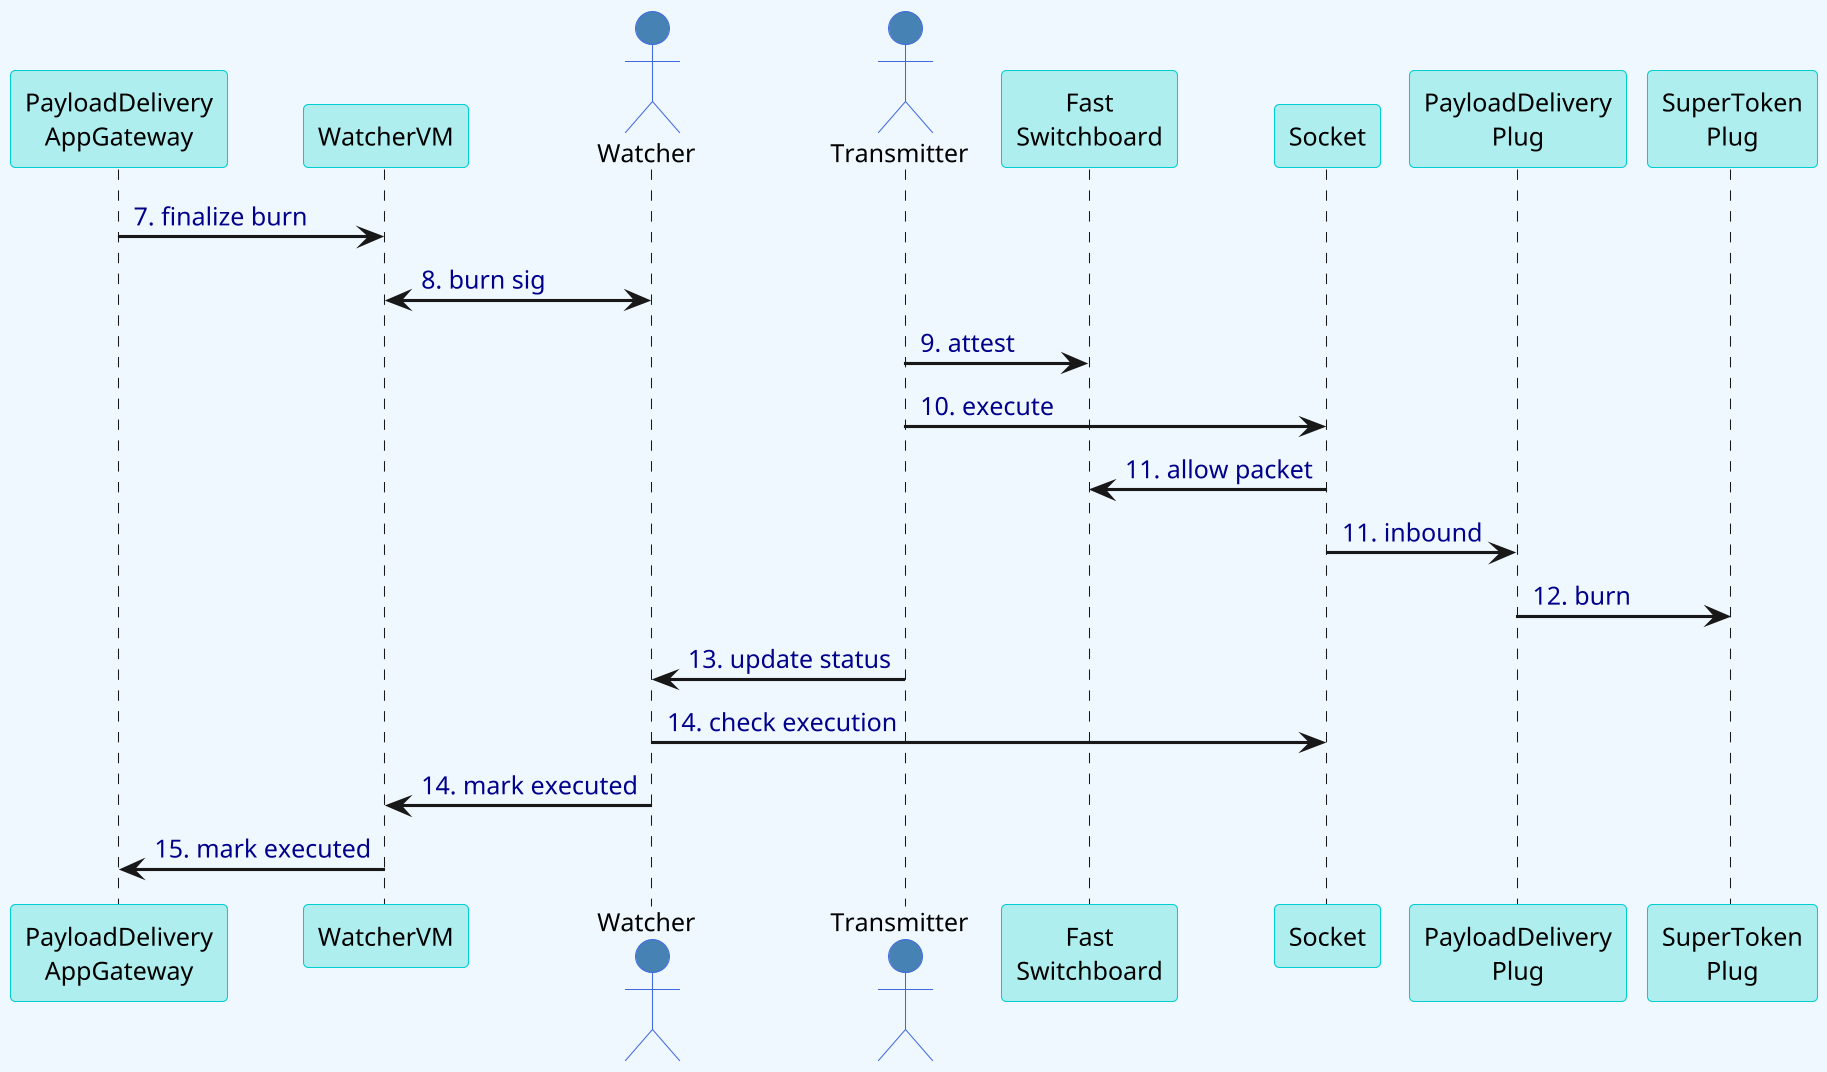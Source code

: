 @startuml Burn_Execution

skinparam dpi 200
skinparam backgroundColor #F0F8FF
skinparam handwritten false
skinparam defaultFontName Arial
skinparam defaultFontSize 12
skinparam ArrowThickness 1.5

skinparam actor {
  BackgroundColor SteelBlue
  BorderColor RoyalBlue
}

skinparam participant {
  BackgroundColor PaleTurquoise
  BorderColor DarkTurquoise
}

participant "PayloadDelivery\nAppGateway" as PDAG
participant WatcherVM as WVM
actor Watcher as W
actor Transmitter as T
participant "Fast\nSwitchboard" as FS
participant Socket as S
participant "PayloadDelivery\nPlug" as PDP
participant "SuperToken\nPlug" as STP

PDAG -> WVM : <color:DarkBlue>7. finalize burn</color>
WVM <-> W : <color:DarkBlue>8. burn sig</color>
T -> FS : <color:DarkBlue>9. attest</color>
T -> S : <color:DarkBlue>10. execute</color>
S -> FS : <color:DarkBlue>11. allow packet</color>
S -> PDP : <color:DarkBlue>11. inbound</color>
PDP -> STP : <color:DarkBlue>12. burn</color>
T -> W : <color:DarkBlue>13. update status</color>
W -> S : <color:DarkBlue>14. check execution</color>
W -> WVM : <color:DarkBlue>14. mark executed</color>
WVM -> PDAG : <color:DarkBlue>15. mark executed</color>

@enduml

